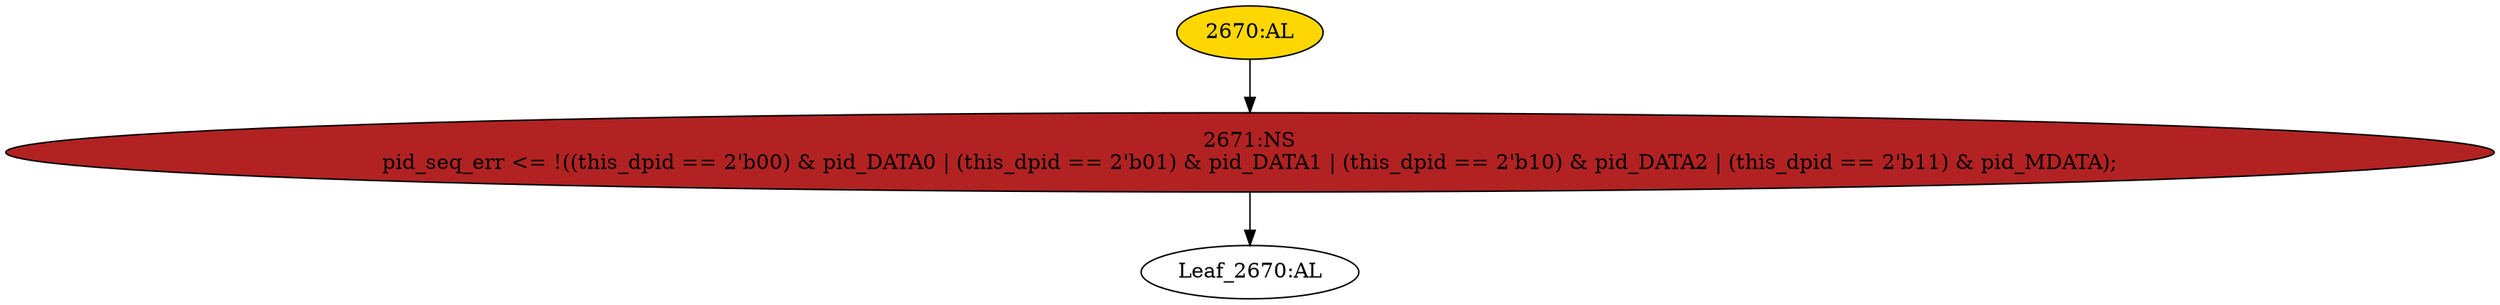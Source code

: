 strict digraph "" {
	node [label="\N"];
	"2671:NS"	 [ast="<pyverilog.vparser.ast.NonblockingSubstitution object at 0x7f13b559bed0>",
		fillcolor=firebrick,
		label="2671:NS
pid_seq_err <= !((this_dpid == 2'b00) & pid_DATA0 | (this_dpid == 2'b01) & pid_DATA1 | (this_dpid == 2'b10) & pid_DATA2 | (\
this_dpid == 2'b11) & pid_MDATA);",
		statements="[<pyverilog.vparser.ast.NonblockingSubstitution object at 0x7f13b559bed0>]",
		style=filled,
		typ=NonblockingSubstitution];
	"Leaf_2670:AL"	 [def_var="['pid_seq_err']",
		label="Leaf_2670:AL"];
	"2671:NS" -> "Leaf_2670:AL"	 [cond="[]",
		lineno=None];
	"2670:AL"	 [ast="<pyverilog.vparser.ast.Always object at 0x7f13b5542550>",
		clk_sens=True,
		fillcolor=gold,
		label="2670:AL",
		sens="['clk']",
		statements="[]",
		style=filled,
		typ=Always,
		use_var="['this_dpid', 'pid_MDATA', 'pid_DATA2', 'pid_DATA1', 'pid_DATA0']"];
	"2670:AL" -> "2671:NS"	 [cond="[]",
		lineno=None];
}
